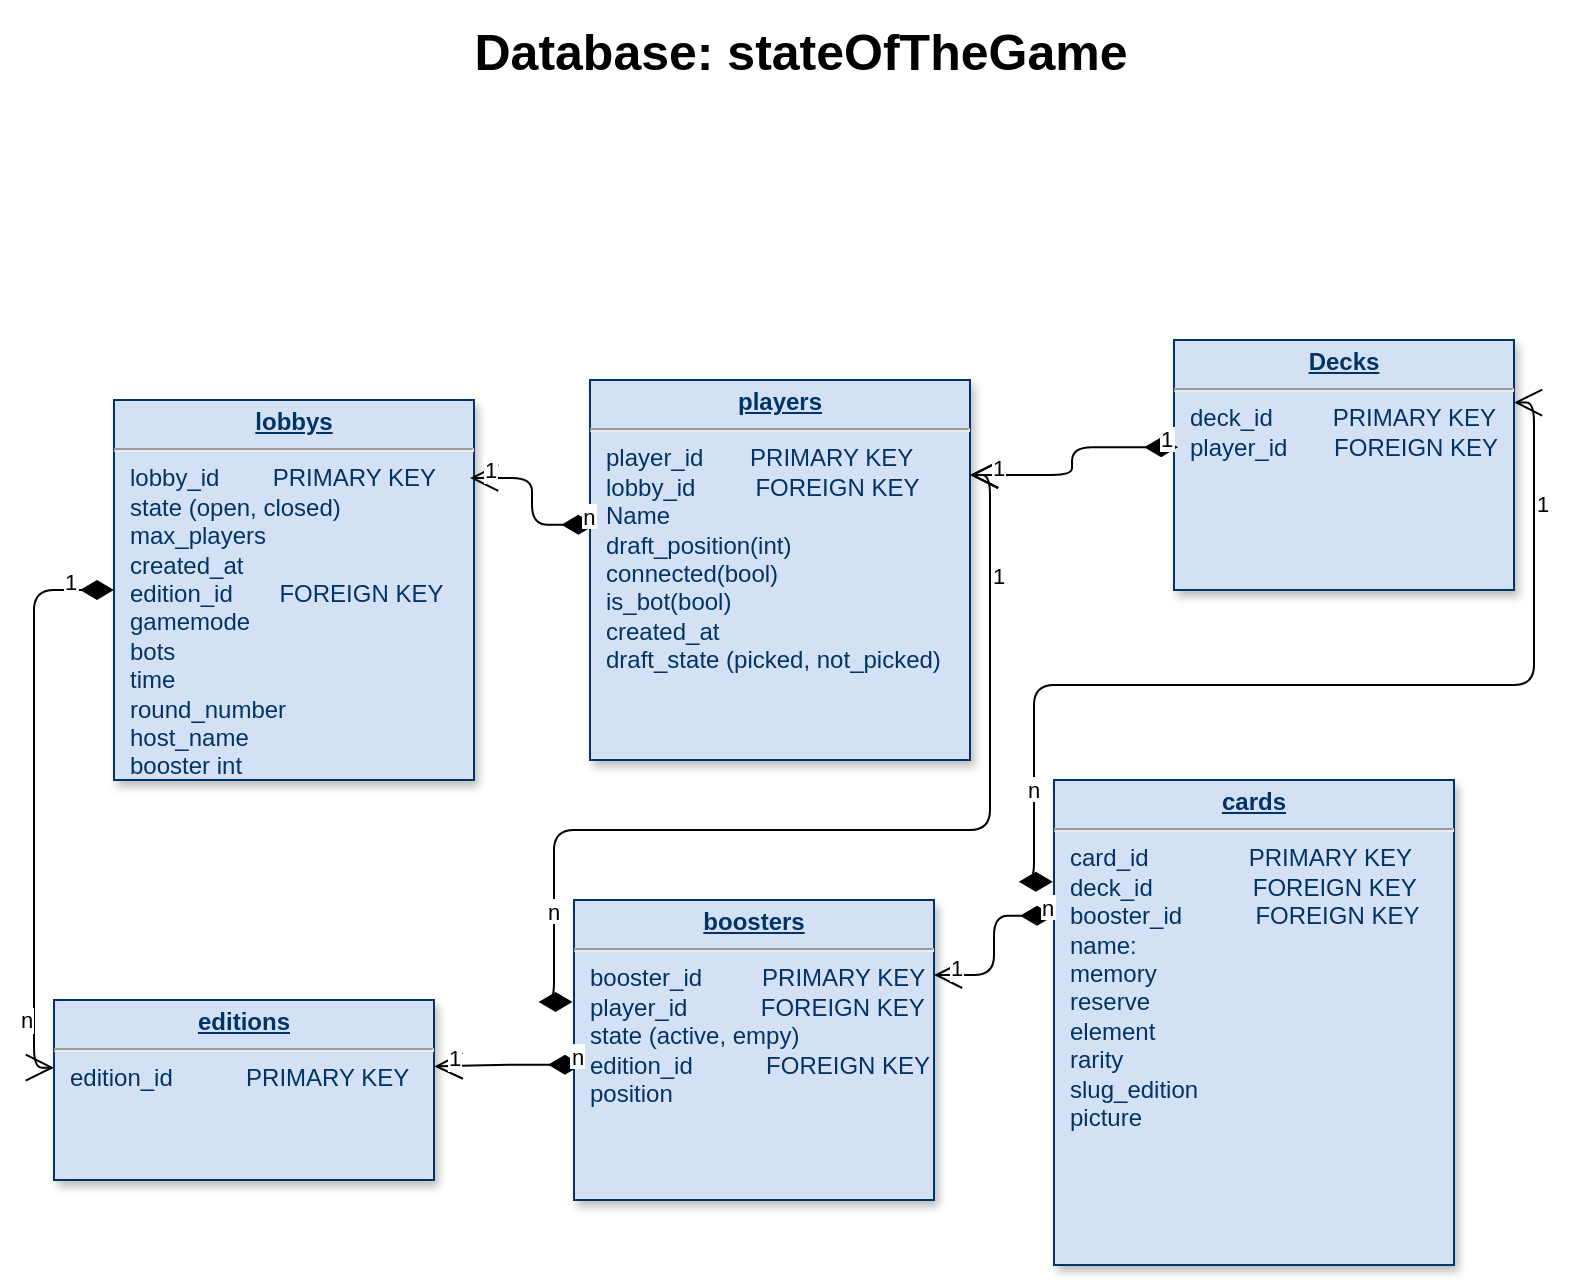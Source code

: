 <mxfile version="26.0.4">
  <diagram name="Page-1" id="efa7a0a1-bf9b-a30e-e6df-94a7791c09e9">
    <mxGraphModel dx="794" dy="511" grid="1" gridSize="10" guides="1" tooltips="1" connect="1" arrows="1" fold="1" page="1" pageScale="1" pageWidth="826" pageHeight="1169" background="none" math="0" shadow="0">
      <root>
        <mxCell id="0" />
        <mxCell id="1" parent="0" />
        <mxCell id="19" value="&lt;p style=&quot;margin: 0px; margin-top: 4px; text-align: center; text-decoration: underline;&quot;&gt;&lt;b&gt;players&lt;/b&gt;&lt;/p&gt;&lt;hr&gt;&lt;p style=&quot;margin: 0px; margin-left: 8px;&quot;&gt;player_id&amp;nbsp; &amp;nbsp; &amp;nbsp; &amp;nbsp;PRIMARY KEY&lt;/p&gt;&lt;p style=&quot;margin: 0px; margin-left: 8px;&quot;&gt;lobby_id&amp;nbsp; &amp;nbsp; &amp;nbsp; &amp;nbsp; &amp;nbsp;FOREIGN KEY&lt;/p&gt;&lt;p style=&quot;margin: 0px; margin-left: 8px;&quot;&gt;Name&lt;/p&gt;&lt;p style=&quot;margin: 0px; margin-left: 8px;&quot;&gt;draft_position(int)&lt;/p&gt;&lt;p style=&quot;margin: 0px; margin-left: 8px;&quot;&gt;connected(bool)&lt;/p&gt;&lt;p style=&quot;margin: 0px; margin-left: 8px;&quot;&gt;is_bot(bool)&lt;br&gt;created_at&lt;br&gt;draft_state (picked, not_picked)&lt;/p&gt;" style="verticalAlign=top;align=left;overflow=fill;fontSize=12;fontFamily=Helvetica;html=1;strokeColor=#003366;shadow=1;fillColor=#D4E1F5;fontColor=#003366" parent="1" vertex="1">
          <mxGeometry x="318" y="220" width="190" height="190" as="geometry" />
        </mxCell>
        <mxCell id="20" value="&lt;p style=&quot;margin: 0px; margin-top: 4px; text-align: center; text-decoration: underline;&quot;&gt;&lt;strong&gt;Decks&lt;/strong&gt;&lt;/p&gt;&lt;hr&gt;&lt;p style=&quot;margin: 0px; margin-left: 8px;&quot;&gt;deck_id&amp;nbsp; &amp;nbsp; &amp;nbsp; &amp;nbsp; &amp;nbsp;PRIMARY KEY&lt;/p&gt;&lt;p style=&quot;margin: 0px; margin-left: 8px;&quot;&gt;player_id&amp;nbsp; &amp;nbsp; &amp;nbsp; &amp;nbsp;FOREIGN KEY&lt;/p&gt;" style="verticalAlign=top;align=left;overflow=fill;fontSize=12;fontFamily=Helvetica;html=1;strokeColor=#003366;shadow=1;fillColor=#D4E1F5;fontColor=#003366" parent="1" vertex="1">
          <mxGeometry x="610" y="200" width="170" height="125" as="geometry" />
        </mxCell>
        <mxCell id="21" value="&lt;p style=&quot;margin: 0px; margin-top: 4px; text-align: center; text-decoration: underline;&quot;&gt;&lt;b&gt;cards&lt;/b&gt;&lt;/p&gt;&lt;hr&gt;&lt;p style=&quot;margin: 0px; margin-left: 8px;&quot;&gt;card_id&amp;nbsp; &amp;nbsp; &amp;nbsp; &amp;nbsp; &amp;nbsp; &amp;nbsp; &amp;nbsp; &amp;nbsp;PRIMARY KEY&lt;/p&gt;&lt;p style=&quot;margin: 0px; margin-left: 8px;&quot;&gt;deck_id&amp;nbsp; &amp;nbsp; &amp;nbsp; &amp;nbsp; &amp;nbsp; &amp;nbsp; &amp;nbsp; &amp;nbsp;FOREIGN KEY&lt;/p&gt;&lt;p style=&quot;margin: 0px; margin-left: 8px;&quot;&gt;booster_id&amp;nbsp; &amp;nbsp; &amp;nbsp; &amp;nbsp; &amp;nbsp; &amp;nbsp;FOREIGN KEY&lt;/p&gt;&lt;p style=&quot;margin: 0px; margin-left: 8px;&quot;&gt;&lt;span style=&quot;background-color: initial; text-align: justify;&quot;&gt;name:&lt;/span&gt;&lt;br&gt;&lt;/p&gt;&lt;p style=&quot;margin: 0px; margin-left: 8px;&quot;&gt;&lt;span style=&quot;background-color: initial;&quot;&gt;memory&lt;/span&gt;&lt;/p&gt;&lt;p style=&quot;margin: 0px; margin-left: 8px;&quot;&gt;&lt;span style=&quot;background-color: initial;&quot;&gt;reserve&lt;/span&gt;&lt;/p&gt;&lt;p style=&quot;margin: 0px; margin-left: 8px;&quot;&gt;&lt;span style=&quot;background-color: initial;&quot;&gt;element&lt;/span&gt;&lt;/p&gt;&lt;p style=&quot;margin: 0px; margin-left: 8px;&quot;&gt;&lt;span style=&quot;background-color: initial;&quot;&gt;rarity&lt;/span&gt;&lt;/p&gt;&lt;p style=&quot;margin: 0px; margin-left: 8px;&quot;&gt;&lt;span style=&quot;background-color: initial;&quot;&gt;slug_edition&lt;/span&gt;&lt;/p&gt;&lt;p style=&quot;margin: 0px; margin-left: 8px;&quot;&gt;&lt;span style=&quot;background-color: initial;&quot;&gt;picture&lt;/span&gt;&lt;/p&gt;" style="verticalAlign=top;align=left;overflow=fill;fontSize=12;fontFamily=Helvetica;html=1;strokeColor=#003366;shadow=1;fillColor=#D4E1F5;fontColor=#003366" parent="1" vertex="1">
          <mxGeometry x="550" y="420" width="200" height="242.5" as="geometry" />
        </mxCell>
        <mxCell id="24" value="&lt;p style=&quot;margin: 0px; margin-top: 4px; text-align: center; text-decoration: underline;&quot;&gt;&lt;b&gt;boosters&lt;/b&gt;&lt;/p&gt;&lt;hr&gt;&lt;p style=&quot;margin: 0px; margin-left: 8px;&quot;&gt;booster_id&amp;nbsp; &amp;nbsp; &amp;nbsp; &amp;nbsp; &amp;nbsp;PRIMARY KEY&lt;/p&gt;&lt;p style=&quot;margin: 0px; margin-left: 8px;&quot;&gt;player_id&amp;nbsp; &amp;nbsp; &amp;nbsp; &amp;nbsp; &amp;nbsp; &amp;nbsp;FOREIGN KEY&lt;/p&gt;&lt;p style=&quot;margin: 0px; margin-left: 8px;&quot;&gt;state (active, empy)&lt;/p&gt;&lt;p style=&quot;margin: 0px; margin-left: 8px;&quot;&gt;edition_id&amp;nbsp; &amp;nbsp; &amp;nbsp; &amp;nbsp; &amp;nbsp; &amp;nbsp;FOREIGN KEY&lt;br&gt;position&lt;/p&gt;" style="verticalAlign=top;align=left;overflow=fill;fontSize=12;fontFamily=Helvetica;html=1;strokeColor=#003366;shadow=1;fillColor=#D4E1F5;fontColor=#003366" parent="1" vertex="1">
          <mxGeometry x="310" y="480" width="180" height="150" as="geometry" />
        </mxCell>
        <mxCell id="29" value="&lt;p style=&quot;margin: 0px; margin-top: 4px; text-align: center; text-decoration: underline;&quot;&gt;&lt;b&gt;lobbys&lt;/b&gt;&lt;/p&gt;&lt;hr&gt;&lt;p style=&quot;margin: 0px; margin-left: 8px;&quot;&gt;lobby_id&amp;nbsp; &amp;nbsp; &amp;nbsp; &amp;nbsp; PRIMARY KEY&lt;/p&gt;&lt;p style=&quot;margin: 0px; margin-left: 8px;&quot;&gt;state (open, closed)&lt;/p&gt;&lt;p style=&quot;margin: 0px; margin-left: 8px;&quot;&gt;max_players&lt;/p&gt;&lt;p style=&quot;margin: 0px; margin-left: 8px;&quot;&gt;created_at&lt;/p&gt;&lt;p style=&quot;margin: 0px; margin-left: 8px;&quot;&gt;edition_id&amp;nbsp; &amp;nbsp; &amp;nbsp; &amp;nbsp;FOREIGN KEY&lt;/p&gt;&lt;p style=&quot;margin: 0px; margin-left: 8px;&quot;&gt;gamemode&lt;/p&gt;&lt;p style=&quot;margin: 0px; margin-left: 8px;&quot;&gt;bots&lt;/p&gt;&lt;p style=&quot;margin: 0px; margin-left: 8px;&quot;&gt;time&lt;/p&gt;&lt;p style=&quot;margin: 0px; margin-left: 8px;&quot;&gt;round_number&lt;/p&gt;&lt;p style=&quot;margin: 0px; margin-left: 8px;&quot;&gt;host_name&lt;/p&gt;&lt;p style=&quot;margin: 0px; margin-left: 8px;&quot;&gt;booster int&lt;br&gt;&lt;/p&gt;&lt;p style=&quot;margin: 0px; margin-left: 8px;&quot;&gt;&lt;br&gt;&lt;/p&gt;&lt;p style=&quot;margin: 0px; margin-left: 8px;&quot;&gt;&lt;br&gt;&lt;/p&gt;" style="verticalAlign=top;align=left;overflow=fill;fontSize=12;fontFamily=Helvetica;html=1;strokeColor=#003366;shadow=1;fillColor=#D4E1F5;fontColor=#003366" parent="1" vertex="1">
          <mxGeometry x="80" y="230" width="180" height="190" as="geometry" />
        </mxCell>
        <mxCell id="Alf33Bh1tMImRlNoqCTm-125" value="n" style="endArrow=open;endSize=12;startArrow=diamondThin;startSize=14;startFill=1;edgeStyle=orthogonalEdgeStyle;align=left;verticalAlign=bottom;exitX=-0.003;exitY=0.21;exitDx=0;exitDy=0;entryX=1;entryY=0.25;entryDx=0;entryDy=0;exitPerimeter=0;" parent="1" source="21" target="20" edge="1">
          <mxGeometry x="-0.818" y="5.0" relative="1" as="geometry">
            <mxPoint x="670" y="290" as="sourcePoint" />
            <mxPoint x="766" y="200" as="targetPoint" />
            <mxPoint as="offset" />
          </mxGeometry>
        </mxCell>
        <mxCell id="Alf33Bh1tMImRlNoqCTm-126" value="1" style="edgeLabel;html=1;align=center;verticalAlign=middle;resizable=0;points=[];" parent="Alf33Bh1tMImRlNoqCTm-125" vertex="1" connectable="0">
          <mxGeometry x="0.762" y="-4" relative="1" as="geometry">
            <mxPoint as="offset" />
          </mxGeometry>
        </mxCell>
        <mxCell id="Alf33Bh1tMImRlNoqCTm-135" value="n" style="endArrow=open;endSize=12;startArrow=diamondThin;startSize=14;startFill=1;edgeStyle=orthogonalEdgeStyle;align=left;verticalAlign=bottom;exitX=0;exitY=0.28;exitDx=0;exitDy=0;entryX=1;entryY=0.25;entryDx=0;entryDy=0;exitPerimeter=0;" parent="1" source="21" target="24" edge="1">
          <mxGeometry x="-0.818" y="5.0" relative="1" as="geometry">
            <mxPoint x="490" y="565" as="sourcePoint" />
            <mxPoint x="460" y="390" as="targetPoint" />
            <mxPoint as="offset" />
          </mxGeometry>
        </mxCell>
        <mxCell id="Alf33Bh1tMImRlNoqCTm-136" value="1" style="edgeLabel;html=1;align=center;verticalAlign=middle;resizable=0;points=[];" parent="Alf33Bh1tMImRlNoqCTm-135" vertex="1" connectable="0">
          <mxGeometry x="0.762" y="-4" relative="1" as="geometry">
            <mxPoint as="offset" />
          </mxGeometry>
        </mxCell>
        <mxCell id="Alf33Bh1tMImRlNoqCTm-137" value="n" style="endArrow=open;endSize=12;startArrow=diamondThin;startSize=14;startFill=1;edgeStyle=orthogonalEdgeStyle;align=left;verticalAlign=bottom;exitX=-0.004;exitY=0.34;exitDx=0;exitDy=0;exitPerimeter=0;entryX=1;entryY=0.25;entryDx=0;entryDy=0;" parent="1" source="24" target="19" edge="1">
          <mxGeometry x="-0.818" y="5.0" relative="1" as="geometry">
            <mxPoint x="350" y="475" as="sourcePoint" />
            <mxPoint x="440" y="470" as="targetPoint" />
            <mxPoint as="offset" />
          </mxGeometry>
        </mxCell>
        <mxCell id="Alf33Bh1tMImRlNoqCTm-138" value="1" style="edgeLabel;html=1;align=center;verticalAlign=middle;resizable=0;points=[];" parent="Alf33Bh1tMImRlNoqCTm-137" vertex="1" connectable="0">
          <mxGeometry x="0.762" y="-4" relative="1" as="geometry">
            <mxPoint as="offset" />
          </mxGeometry>
        </mxCell>
        <mxCell id="Alf33Bh1tMImRlNoqCTm-139" value="1" style="endArrow=open;endSize=12;startArrow=diamondThin;startSize=14;startFill=1;edgeStyle=orthogonalEdgeStyle;align=left;verticalAlign=bottom;entryX=1;entryY=0.25;entryDx=0;entryDy=0;exitX=0.012;exitY=0.429;exitDx=0;exitDy=0;exitPerimeter=0;" parent="1" source="20" target="19" edge="1">
          <mxGeometry x="-0.818" y="5.0" relative="1" as="geometry">
            <mxPoint x="544" y="490" as="sourcePoint" />
            <mxPoint x="440" y="180" as="targetPoint" />
            <mxPoint as="offset" />
          </mxGeometry>
        </mxCell>
        <mxCell id="Alf33Bh1tMImRlNoqCTm-140" value="1" style="edgeLabel;html=1;align=center;verticalAlign=middle;resizable=0;points=[];" parent="Alf33Bh1tMImRlNoqCTm-139" vertex="1" connectable="0">
          <mxGeometry x="0.762" y="-4" relative="1" as="geometry">
            <mxPoint as="offset" />
          </mxGeometry>
        </mxCell>
        <mxCell id="Alf33Bh1tMImRlNoqCTm-144" value="Database: stateOfTheGame&lt;div style=&quot;font-size: 25px;&quot;&gt;&lt;br style=&quot;font-size: 25px;&quot;&gt;&lt;/div&gt;" style="text;html=1;align=center;verticalAlign=middle;whiteSpace=wrap;rounded=0;fontStyle=1;fontSize=25;" parent="1" vertex="1">
          <mxGeometry x="200" y="30" width="447" height="80" as="geometry" />
        </mxCell>
        <mxCell id="Alf33Bh1tMImRlNoqCTm-145" value="&lt;p style=&quot;margin: 0px; margin-top: 4px; text-align: center; text-decoration: underline;&quot;&gt;&lt;b&gt;editions&lt;/b&gt;&lt;/p&gt;&lt;hr&gt;&lt;p style=&quot;margin: 0px; margin-left: 8px;&quot;&gt;edition_id&amp;nbsp; &amp;nbsp; &amp;nbsp; &amp;nbsp; &amp;nbsp; &amp;nbsp;PRIMARY KEY&lt;/p&gt;&lt;p style=&quot;margin: 0px; margin-left: 8px;&quot;&gt;&lt;br&gt;&lt;/p&gt;&lt;p style=&quot;margin: 0px; margin-left: 8px;&quot;&gt;&amp;nbsp;&lt;/p&gt;" style="verticalAlign=top;align=left;overflow=fill;fontSize=12;fontFamily=Helvetica;html=1;strokeColor=#003366;shadow=1;fillColor=#D4E1F5;fontColor=#003366" parent="1" vertex="1">
          <mxGeometry x="50" y="530" width="190" height="90" as="geometry" />
        </mxCell>
        <mxCell id="Alf33Bh1tMImRlNoqCTm-150" value="n" style="endArrow=open;endSize=12;startArrow=diamondThin;startSize=14;startFill=1;edgeStyle=orthogonalEdgeStyle;align=left;verticalAlign=bottom;exitX=0.014;exitY=0.381;exitDx=0;exitDy=0;entryX=0.989;entryY=0.205;entryDx=0;entryDy=0;entryPerimeter=0;exitPerimeter=0;" parent="1" source="19" target="29" edge="1">
          <mxGeometry x="-0.818" y="5.0" relative="1" as="geometry">
            <mxPoint x="240" y="380" as="sourcePoint" />
            <mxPoint x="20" y="340" as="targetPoint" />
            <mxPoint as="offset" />
          </mxGeometry>
        </mxCell>
        <mxCell id="Alf33Bh1tMImRlNoqCTm-151" value="1" style="edgeLabel;html=1;align=center;verticalAlign=middle;resizable=0;points=[];" parent="Alf33Bh1tMImRlNoqCTm-150" vertex="1" connectable="0">
          <mxGeometry x="0.762" y="-4" relative="1" as="geometry">
            <mxPoint as="offset" />
          </mxGeometry>
        </mxCell>
        <mxCell id="Alf33Bh1tMImRlNoqCTm-152" value="n" style="endArrow=open;endSize=12;startArrow=diamondThin;startSize=14;startFill=1;edgeStyle=orthogonalEdgeStyle;align=left;verticalAlign=bottom;exitX=0.022;exitY=0.549;exitDx=0;exitDy=0;entryX=1.001;entryY=0.369;entryDx=0;entryDy=0;exitPerimeter=0;entryPerimeter=0;" parent="1" source="24" target="Alf33Bh1tMImRlNoqCTm-145" edge="1">
          <mxGeometry x="-0.818" y="5.0" relative="1" as="geometry">
            <mxPoint x="150" y="820.25" as="sourcePoint" />
            <mxPoint x="60" y="819.25" as="targetPoint" />
            <mxPoint as="offset" />
          </mxGeometry>
        </mxCell>
        <mxCell id="Alf33Bh1tMImRlNoqCTm-153" value="1" style="edgeLabel;html=1;align=center;verticalAlign=middle;resizable=0;points=[];" parent="Alf33Bh1tMImRlNoqCTm-152" vertex="1" connectable="0">
          <mxGeometry x="0.762" y="-4" relative="1" as="geometry">
            <mxPoint as="offset" />
          </mxGeometry>
        </mxCell>
        <mxCell id="Alf33Bh1tMImRlNoqCTm-155" value="1" style="endArrow=open;endSize=12;startArrow=diamondThin;startSize=14;startFill=1;edgeStyle=orthogonalEdgeStyle;align=left;verticalAlign=bottom;exitX=0;exitY=0.5;exitDx=0;exitDy=0;entryX=0;entryY=0.376;entryDx=0;entryDy=0;entryPerimeter=0;" parent="1" source="29" target="Alf33Bh1tMImRlNoqCTm-145" edge="1">
          <mxGeometry x="-0.816" y="5" relative="1" as="geometry">
            <mxPoint x="-135" y="356" as="sourcePoint" />
            <mxPoint x="-270" y="340" as="targetPoint" />
            <mxPoint as="offset" />
          </mxGeometry>
        </mxCell>
        <mxCell id="Alf33Bh1tMImRlNoqCTm-156" value="n" style="edgeLabel;html=1;align=center;verticalAlign=middle;resizable=0;points=[];" parent="Alf33Bh1tMImRlNoqCTm-155" vertex="1" connectable="0">
          <mxGeometry x="0.762" y="-4" relative="1" as="geometry">
            <mxPoint as="offset" />
          </mxGeometry>
        </mxCell>
      </root>
    </mxGraphModel>
  </diagram>
</mxfile>

